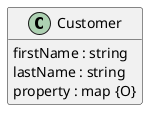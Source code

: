 @startuml
hide <<Path>> circle
hide <<Response>> circle
hide <<Parameter>> circle
hide empty methods
hide empty fields
set namespaceSeparator none

class "Customer" {
  {field} firstName : string
  {field} lastName : string
  {field} property : map {O}
}

@enduml